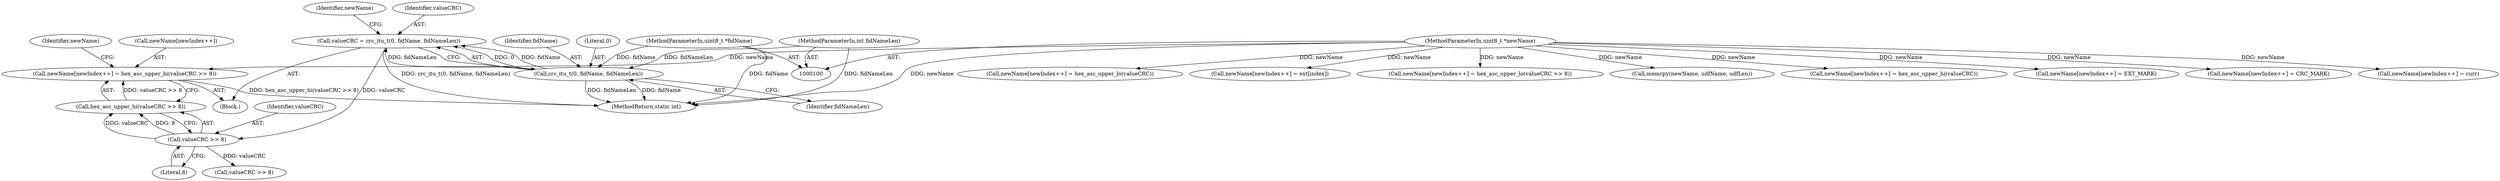 digraph "0_linux_0e5cc9a40ada6046e6bc3bdfcd0c0d7e4b706b14_4@array" {
"1000396" [label="(Call,newName[newIndex++] = hex_asc_upper_hi(valueCRC >> 8))"];
"1000401" [label="(Call,hex_asc_upper_hi(valueCRC >> 8))"];
"1000402" [label="(Call,valueCRC >> 8)"];
"1000390" [label="(Call,valueCRC = crc_itu_t(0, fidName, fidNameLen))"];
"1000392" [label="(Call,crc_itu_t(0, fidName, fidNameLen))"];
"1000104" [label="(MethodParameterIn,uint8_t *fidName)"];
"1000105" [label="(MethodParameterIn,int fidNameLen)"];
"1000101" [label="(MethodParameterIn,uint8_t *newName)"];
"1000394" [label="(Identifier,fidName)"];
"1000414" [label="(Call,newName[newIndex++] = hex_asc_upper_hi(valueCRC))"];
"1000392" [label="(Call,crc_itu_t(0, fidName, fidNameLen))"];
"1000397" [label="(Call,newName[newIndex++])"];
"1000456" [label="(MethodReturn,static int)"];
"1000431" [label="(Call,newName[newIndex++] = EXT_MARK)"];
"1000401" [label="(Call,hex_asc_upper_hi(valueCRC >> 8))"];
"1000384" [label="(Call,newName[newIndex++] = CRC_MARK)"];
"1000398" [label="(Identifier,newName)"];
"1000407" [label="(Identifier,newName)"];
"1000404" [label="(Literal,8)"];
"1000411" [label="(Call,valueCRC >> 8)"];
"1000104" [label="(MethodParameterIn,uint8_t *fidName)"];
"1000254" [label="(Call,newName[newIndex++] = curr)"];
"1000421" [label="(Call,newName[newIndex++] = hex_asc_upper_lo(valueCRC))"];
"1000446" [label="(Call,newName[newIndex++] = ext[index])"];
"1000405" [label="(Call,newName[newIndex++] = hex_asc_upper_lo(valueCRC >> 8))"];
"1000105" [label="(MethodParameterIn,int fidNameLen)"];
"1000390" [label="(Call,valueCRC = crc_itu_t(0, fidName, fidNameLen))"];
"1000396" [label="(Call,newName[newIndex++] = hex_asc_upper_hi(valueCRC >> 8))"];
"1000403" [label="(Identifier,valueCRC)"];
"1000393" [label="(Literal,0)"];
"1000157" [label="(Call,memcpy(newName, udfName, udfLen))"];
"1000402" [label="(Call,valueCRC >> 8)"];
"1000101" [label="(MethodParameterIn,uint8_t *newName)"];
"1000391" [label="(Identifier,valueCRC)"];
"1000395" [label="(Identifier,fidNameLen)"];
"1000266" [label="(Block,)"];
"1000396" -> "1000266"  [label="AST: "];
"1000396" -> "1000401"  [label="CFG: "];
"1000397" -> "1000396"  [label="AST: "];
"1000401" -> "1000396"  [label="AST: "];
"1000407" -> "1000396"  [label="CFG: "];
"1000396" -> "1000456"  [label="DDG: hex_asc_upper_hi(valueCRC >> 8)"];
"1000401" -> "1000396"  [label="DDG: valueCRC >> 8"];
"1000101" -> "1000396"  [label="DDG: newName"];
"1000401" -> "1000402"  [label="CFG: "];
"1000402" -> "1000401"  [label="AST: "];
"1000402" -> "1000401"  [label="DDG: valueCRC"];
"1000402" -> "1000401"  [label="DDG: 8"];
"1000402" -> "1000404"  [label="CFG: "];
"1000403" -> "1000402"  [label="AST: "];
"1000404" -> "1000402"  [label="AST: "];
"1000390" -> "1000402"  [label="DDG: valueCRC"];
"1000402" -> "1000411"  [label="DDG: valueCRC"];
"1000390" -> "1000266"  [label="AST: "];
"1000390" -> "1000392"  [label="CFG: "];
"1000391" -> "1000390"  [label="AST: "];
"1000392" -> "1000390"  [label="AST: "];
"1000398" -> "1000390"  [label="CFG: "];
"1000390" -> "1000456"  [label="DDG: crc_itu_t(0, fidName, fidNameLen)"];
"1000392" -> "1000390"  [label="DDG: 0"];
"1000392" -> "1000390"  [label="DDG: fidName"];
"1000392" -> "1000390"  [label="DDG: fidNameLen"];
"1000392" -> "1000395"  [label="CFG: "];
"1000393" -> "1000392"  [label="AST: "];
"1000394" -> "1000392"  [label="AST: "];
"1000395" -> "1000392"  [label="AST: "];
"1000392" -> "1000456"  [label="DDG: fidName"];
"1000392" -> "1000456"  [label="DDG: fidNameLen"];
"1000104" -> "1000392"  [label="DDG: fidName"];
"1000105" -> "1000392"  [label="DDG: fidNameLen"];
"1000104" -> "1000100"  [label="AST: "];
"1000104" -> "1000456"  [label="DDG: fidName"];
"1000105" -> "1000100"  [label="AST: "];
"1000105" -> "1000456"  [label="DDG: fidNameLen"];
"1000101" -> "1000100"  [label="AST: "];
"1000101" -> "1000456"  [label="DDG: newName"];
"1000101" -> "1000157"  [label="DDG: newName"];
"1000101" -> "1000254"  [label="DDG: newName"];
"1000101" -> "1000384"  [label="DDG: newName"];
"1000101" -> "1000405"  [label="DDG: newName"];
"1000101" -> "1000414"  [label="DDG: newName"];
"1000101" -> "1000421"  [label="DDG: newName"];
"1000101" -> "1000431"  [label="DDG: newName"];
"1000101" -> "1000446"  [label="DDG: newName"];
}

